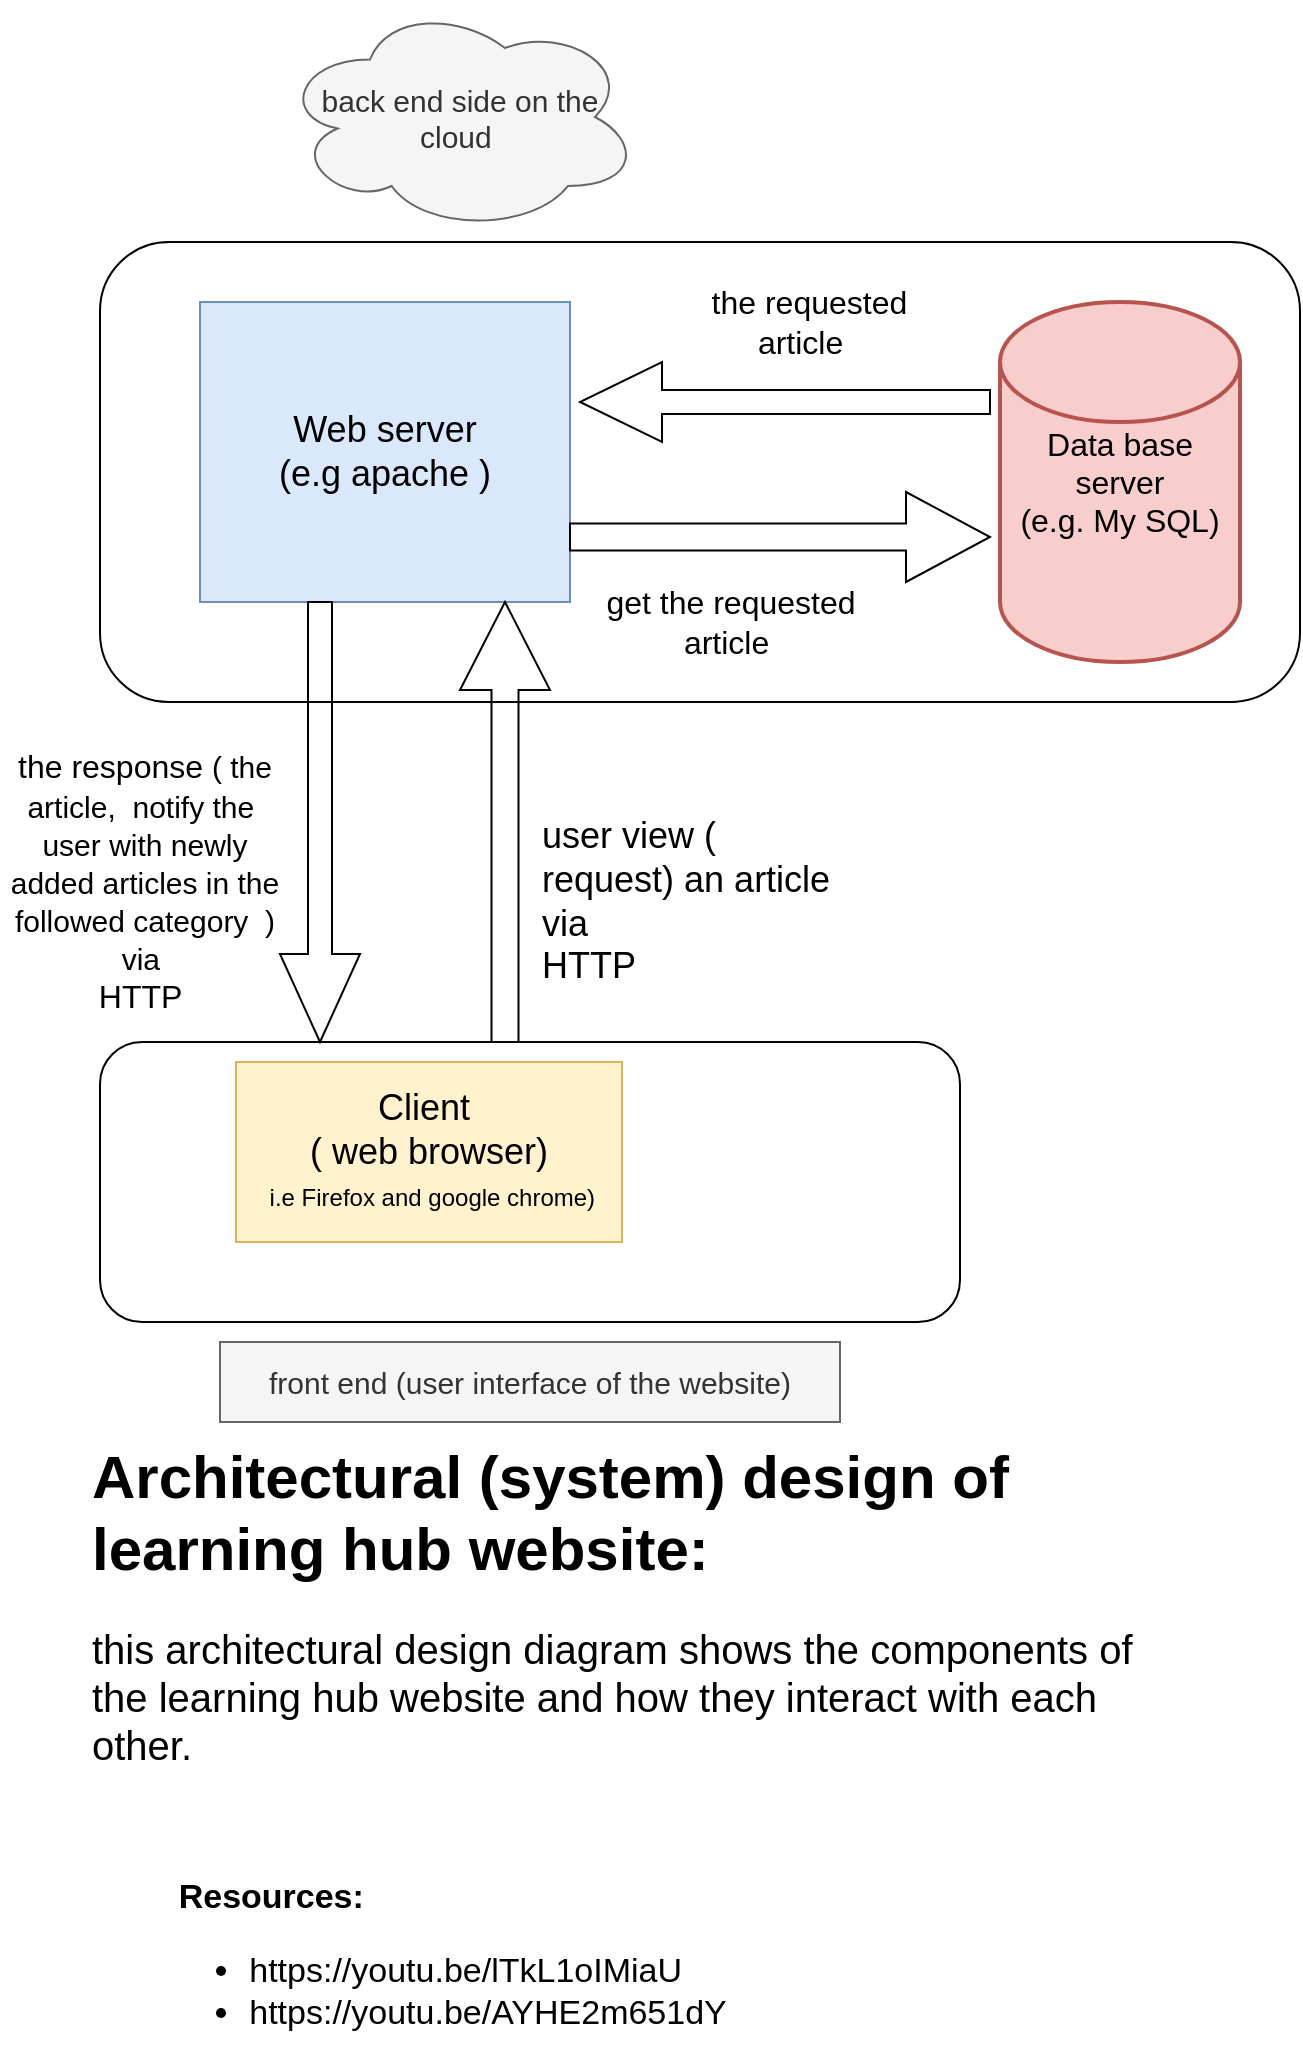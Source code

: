 <mxfile version="10.6.6"><diagram id="2ZV6M5iuZnK0Vbtc_WCQ" name="Page-1"><mxGraphModel dx="870" dy="1584" grid="1" gridSize="10" guides="1" tooltips="1" connect="1" arrows="1" fold="1" page="1" pageScale="1" pageWidth="850" pageHeight="1100" math="0" shadow="0"><root><mxCell id="0"/><mxCell id="1" parent="0"/><mxCell id="26uyN2ig45CSQADb9YWb-1" value="Client&amp;nbsp;&lt;br&gt;( web browser)&lt;br&gt;&lt;font style=&quot;font-size: 12px&quot;&gt;&amp;nbsp;i.e&lt;font style=&quot;font-size: 12px&quot;&gt;&amp;nbsp;Firefox and google chrome)&lt;/font&gt;&lt;/font&gt;&lt;br&gt;" style="rounded=0;whiteSpace=wrap;html=1;fontSize=18;fillColor=#fff2cc;strokeColor=#d6b656;" parent="1" vertex="1"><mxGeometry x="318" y="450" width="193" height="90" as="geometry"/></mxCell><mxCell id="26uyN2ig45CSQADb9YWb-2" value="Web server&lt;br&gt;(e.g apache )&lt;br&gt;" style="rounded=0;whiteSpace=wrap;html=1;fontSize=18;fillColor=#dae8fc;strokeColor=#6c8ebf;" parent="1" vertex="1"><mxGeometry x="300" y="70" width="185" height="150" as="geometry"/></mxCell><mxCell id="26uyN2ig45CSQADb9YWb-3" value="Data base server&lt;br style=&quot;font-size: 16px;&quot;&gt;(e.g. My SQL)&lt;br style=&quot;font-size: 16px;&quot;&gt;" style="strokeWidth=2;html=1;shape=mxgraph.flowchart.database;whiteSpace=wrap;fontSize=16;verticalAlign=middle;fillColor=#f8cecc;strokeColor=#b85450;" parent="1" vertex="1"><mxGeometry x="700" y="70" width="120" height="180" as="geometry"/></mxCell><mxCell id="26uyN2ig45CSQADb9YWb-6" value="" style="shape=singleArrow;direction=north;whiteSpace=wrap;html=1;fontSize=18;" parent="1" vertex="1"><mxGeometry x="430" y="220" width="45" height="220" as="geometry"/></mxCell><mxCell id="26uyN2ig45CSQADb9YWb-8" value="" style="shape=singleArrow;direction=south;whiteSpace=wrap;html=1;fontSize=18;" parent="1" vertex="1"><mxGeometry x="340" y="220" width="40" height="220" as="geometry"/></mxCell><mxCell id="26uyN2ig45CSQADb9YWb-11" value="" style="shape=singleArrow;whiteSpace=wrap;html=1;fontSize=18;" parent="1" vertex="1"><mxGeometry x="485" y="165" width="210" height="45" as="geometry"/></mxCell><mxCell id="26uyN2ig45CSQADb9YWb-12" value="" style="shape=singleArrow;direction=west;whiteSpace=wrap;html=1;fontSize=18;" parent="1" vertex="1"><mxGeometry x="490" y="100" width="205" height="40" as="geometry"/></mxCell><mxCell id="26uyN2ig45CSQADb9YWb-13" value="&lt;div style=&quot;text-align: left ; font-size: 18px&quot;&gt;&lt;span style=&quot;font-size: 18px&quot;&gt;user view ( request) an article via&lt;/span&gt;&lt;/div&gt;&lt;div style=&quot;text-align: left ; font-size: 18px&quot;&gt;&lt;span style=&quot;font-size: 18px&quot;&gt;HTTP&amp;nbsp;&lt;/span&gt;&lt;/div&gt;" style="text;html=1;align=center;verticalAlign=middle;whiteSpace=wrap;rounded=0;fontSize=18;horizontal=1;fontStyle=0;shadow=0;comic=0;" parent="1" vertex="1"><mxGeometry x="470" y="330" width="160" height="80" as="geometry"/></mxCell><mxCell id="26uyN2ig45CSQADb9YWb-14" value="get the requested article&amp;nbsp;" style="text;html=1;align=center;verticalAlign=middle;whiteSpace=wrap;rounded=0;fontSize=16;horizontal=1;fontStyle=0;shadow=0;comic=0;" parent="1" vertex="1"><mxGeometry x="492.5" y="200" width="145" height="60" as="geometry"/></mxCell><mxCell id="26uyN2ig45CSQADb9YWb-15" value="&amp;nbsp;the requested article&amp;nbsp;" style="text;html=1;align=center;verticalAlign=middle;whiteSpace=wrap;rounded=0;fontSize=16;horizontal=1;fontStyle=0;shadow=0;comic=0;" parent="1" vertex="1"><mxGeometry x="530" y="50" width="145" height="60" as="geometry"/></mxCell><mxCell id="26uyN2ig45CSQADb9YWb-16" value="&lt;span&gt;the response &lt;/span&gt;&lt;font style=&quot;font-size: 15px&quot;&gt;( the article,&amp;nbsp; notify the&amp;nbsp; user with newly added articles in the followed category&amp;nbsp; ) via&amp;nbsp;&lt;br&gt;&lt;/font&gt;HTTP&amp;nbsp;&lt;br&gt;" style="text;html=1;align=center;verticalAlign=middle;whiteSpace=wrap;rounded=0;fontSize=16;horizontal=1;fontStyle=0;shadow=0;comic=0;" parent="1" vertex="1"><mxGeometry x="200" y="330" width="145" height="60" as="geometry"/></mxCell><mxCell id="26uyN2ig45CSQADb9YWb-17" value="&lt;h1 style=&quot;font-size: 30px&quot;&gt;&lt;font style=&quot;font-size: 30px&quot;&gt;Architectural (system) design of learning hub website:&lt;/font&gt;&lt;/h1&gt;&lt;p&gt;&lt;font style=&quot;font-size: 20px&quot;&gt;this architectural design diagram shows the components of the learning hub website and how they interact with each other.&lt;/font&gt;&lt;/p&gt;" style="text;html=1;strokeColor=none;fillColor=none;spacing=5;spacingTop=-20;whiteSpace=wrap;overflow=hidden;rounded=0;shadow=0;comic=0;fontSize=16;" parent="1" vertex="1"><mxGeometry x="241" y="630" width="540" height="189" as="geometry"/></mxCell><mxCell id="26uyN2ig45CSQADb9YWb-19" value="&lt;div style=&quot;text-align: left ; font-size: 17px&quot;&gt;&lt;span&gt;&lt;b&gt;&lt;font style=&quot;font-size: 17px&quot;&gt;&amp;nbsp;Resources:&lt;/font&gt;&lt;/b&gt;&lt;/span&gt;&lt;/div&gt;&lt;ul style=&quot;font-size: 17px&quot;&gt;&lt;li style=&quot;text-align: left&quot;&gt;https://youtu.be/lTkL1oIMiaU&lt;br&gt;&lt;/li&gt;&lt;li&gt;https://youtu.be/AYHE2m651dY&lt;br&gt;&lt;/li&gt;&lt;/ul&gt;" style="text;html=1;strokeColor=none;fillColor=none;align=center;verticalAlign=middle;whiteSpace=wrap;rounded=0;shadow=0;comic=0;fontSize=16;" parent="1" vertex="1"><mxGeometry x="272.5" y="860" width="302" height="90" as="geometry"/></mxCell><mxCell id="26uyN2ig45CSQADb9YWb-22" value="" style="rounded=1;whiteSpace=wrap;html=1;shadow=0;comic=0;strokeColor=#000000;fontSize=16;fontColor=#000000;fillColor=none;" parent="1" vertex="1"><mxGeometry x="250" y="40" width="600" height="230" as="geometry"/></mxCell><mxCell id="26uyN2ig45CSQADb9YWb-23" value="back end side on the cloud&amp;nbsp;" style="ellipse;shape=cloud;whiteSpace=wrap;html=1;rounded=0;shadow=0;comic=0;strokeColor=#666666;fillColor=#f5f5f5;fontSize=15;fontColor=#333333;" parent="1" vertex="1"><mxGeometry x="340" y="-80" width="180" height="115" as="geometry"/></mxCell><mxCell id="26uyN2ig45CSQADb9YWb-25" value="" style="rounded=1;whiteSpace=wrap;html=1;shadow=0;comic=0;strokeColor=#000000;fillColor=none;fontSize=15;fontColor=#000000;" parent="1" vertex="1"><mxGeometry x="250" y="440" width="430" height="140" as="geometry"/></mxCell><mxCell id="26uyN2ig45CSQADb9YWb-26" value="front end (user interface of the website)" style="text;html=1;strokeColor=#666666;fillColor=#f5f5f5;align=center;verticalAlign=middle;whiteSpace=wrap;rounded=0;shadow=0;comic=0;fontSize=15;fontColor=#333333;" parent="1" vertex="1"><mxGeometry x="310" y="590" width="310" height="40" as="geometry"/></mxCell></root></mxGraphModel></diagram></mxfile>